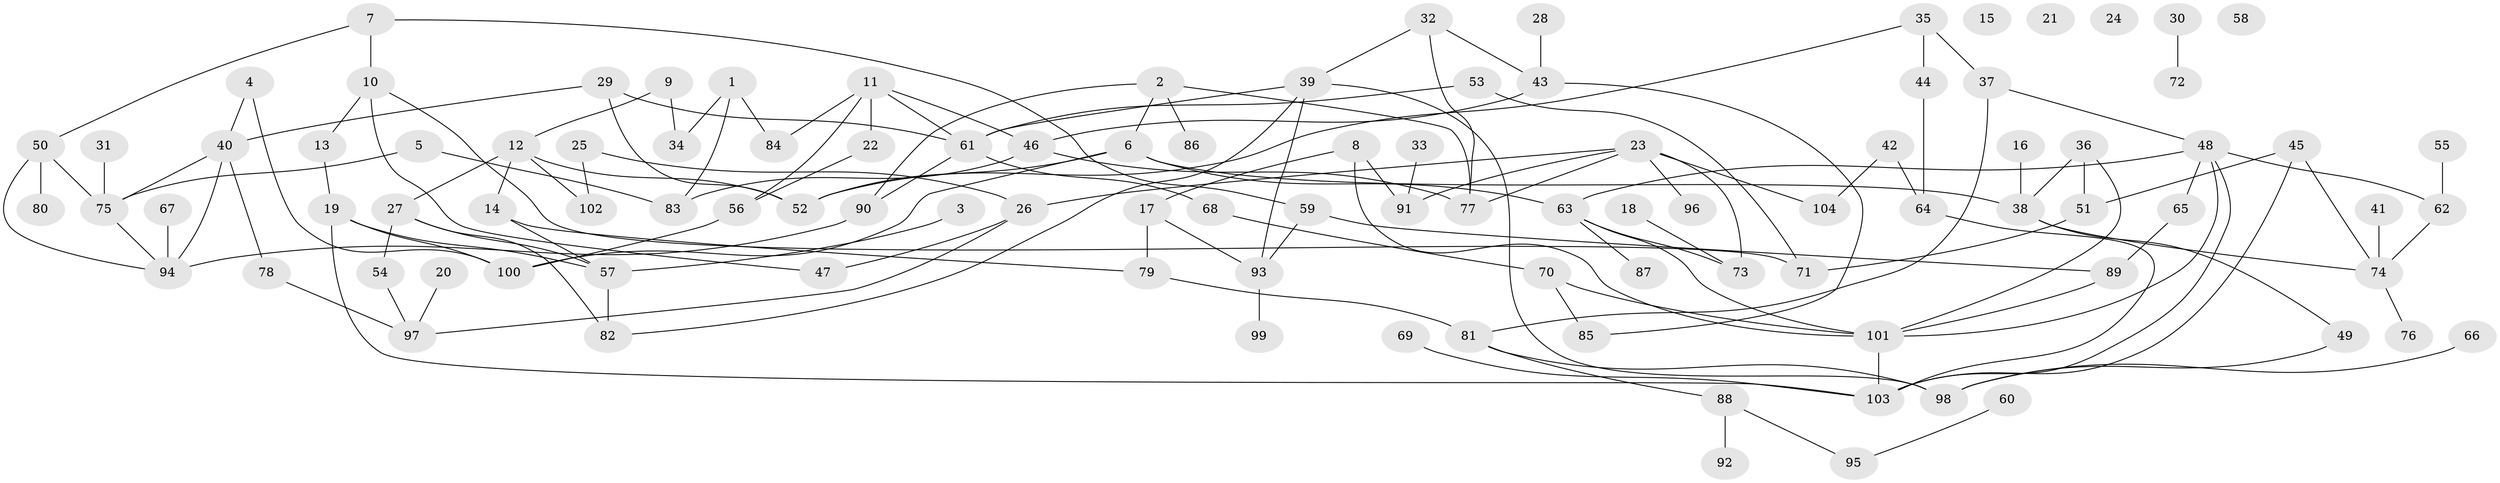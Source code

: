 // coarse degree distribution, {4: 0.24324324324324326, 5: 0.13513513513513514, 1: 0.10810810810810811, 6: 0.08108108108108109, 3: 0.21621621621621623, 2: 0.13513513513513514, 8: 0.05405405405405406, 9: 0.02702702702702703}
// Generated by graph-tools (version 1.1) at 2025/35/03/04/25 23:35:43]
// undirected, 104 vertices, 144 edges
graph export_dot {
  node [color=gray90,style=filled];
  1;
  2;
  3;
  4;
  5;
  6;
  7;
  8;
  9;
  10;
  11;
  12;
  13;
  14;
  15;
  16;
  17;
  18;
  19;
  20;
  21;
  22;
  23;
  24;
  25;
  26;
  27;
  28;
  29;
  30;
  31;
  32;
  33;
  34;
  35;
  36;
  37;
  38;
  39;
  40;
  41;
  42;
  43;
  44;
  45;
  46;
  47;
  48;
  49;
  50;
  51;
  52;
  53;
  54;
  55;
  56;
  57;
  58;
  59;
  60;
  61;
  62;
  63;
  64;
  65;
  66;
  67;
  68;
  69;
  70;
  71;
  72;
  73;
  74;
  75;
  76;
  77;
  78;
  79;
  80;
  81;
  82;
  83;
  84;
  85;
  86;
  87;
  88;
  89;
  90;
  91;
  92;
  93;
  94;
  95;
  96;
  97;
  98;
  99;
  100;
  101;
  102;
  103;
  104;
  1 -- 34;
  1 -- 83;
  1 -- 84;
  2 -- 6;
  2 -- 77;
  2 -- 86;
  2 -- 90;
  3 -- 57;
  4 -- 40;
  4 -- 100;
  5 -- 75;
  5 -- 83;
  6 -- 38;
  6 -- 52;
  6 -- 63;
  6 -- 100;
  7 -- 10;
  7 -- 50;
  7 -- 59;
  8 -- 17;
  8 -- 91;
  8 -- 101;
  9 -- 12;
  9 -- 34;
  10 -- 13;
  10 -- 47;
  10 -- 71;
  11 -- 22;
  11 -- 46;
  11 -- 56;
  11 -- 61;
  11 -- 84;
  12 -- 14;
  12 -- 27;
  12 -- 52;
  12 -- 102;
  13 -- 19;
  14 -- 57;
  14 -- 79;
  16 -- 38;
  17 -- 79;
  17 -- 93;
  18 -- 73;
  19 -- 57;
  19 -- 100;
  19 -- 103;
  20 -- 97;
  22 -- 56;
  23 -- 26;
  23 -- 73;
  23 -- 77;
  23 -- 91;
  23 -- 96;
  23 -- 104;
  25 -- 26;
  25 -- 102;
  26 -- 47;
  26 -- 97;
  27 -- 54;
  27 -- 57;
  27 -- 82;
  28 -- 43;
  29 -- 40;
  29 -- 52;
  29 -- 61;
  30 -- 72;
  31 -- 75;
  32 -- 39;
  32 -- 43;
  32 -- 77;
  33 -- 91;
  35 -- 37;
  35 -- 44;
  35 -- 52;
  36 -- 38;
  36 -- 51;
  36 -- 101;
  37 -- 48;
  37 -- 81;
  38 -- 49;
  38 -- 74;
  39 -- 61;
  39 -- 82;
  39 -- 93;
  39 -- 98;
  40 -- 75;
  40 -- 78;
  40 -- 94;
  41 -- 74;
  42 -- 64;
  42 -- 104;
  43 -- 46;
  43 -- 85;
  44 -- 64;
  45 -- 51;
  45 -- 74;
  45 -- 103;
  46 -- 77;
  46 -- 83;
  48 -- 62;
  48 -- 63;
  48 -- 65;
  48 -- 101;
  48 -- 103;
  49 -- 98;
  50 -- 75;
  50 -- 80;
  50 -- 94;
  51 -- 71;
  53 -- 61;
  53 -- 71;
  54 -- 97;
  55 -- 62;
  56 -- 100;
  57 -- 82;
  59 -- 89;
  59 -- 93;
  60 -- 95;
  61 -- 68;
  61 -- 90;
  62 -- 74;
  63 -- 73;
  63 -- 87;
  63 -- 101;
  64 -- 103;
  65 -- 89;
  66 -- 98;
  67 -- 94;
  68 -- 70;
  69 -- 103;
  70 -- 85;
  70 -- 101;
  74 -- 76;
  75 -- 94;
  78 -- 97;
  79 -- 81;
  81 -- 88;
  81 -- 98;
  88 -- 92;
  88 -- 95;
  89 -- 101;
  90 -- 94;
  93 -- 99;
  101 -- 103;
}
